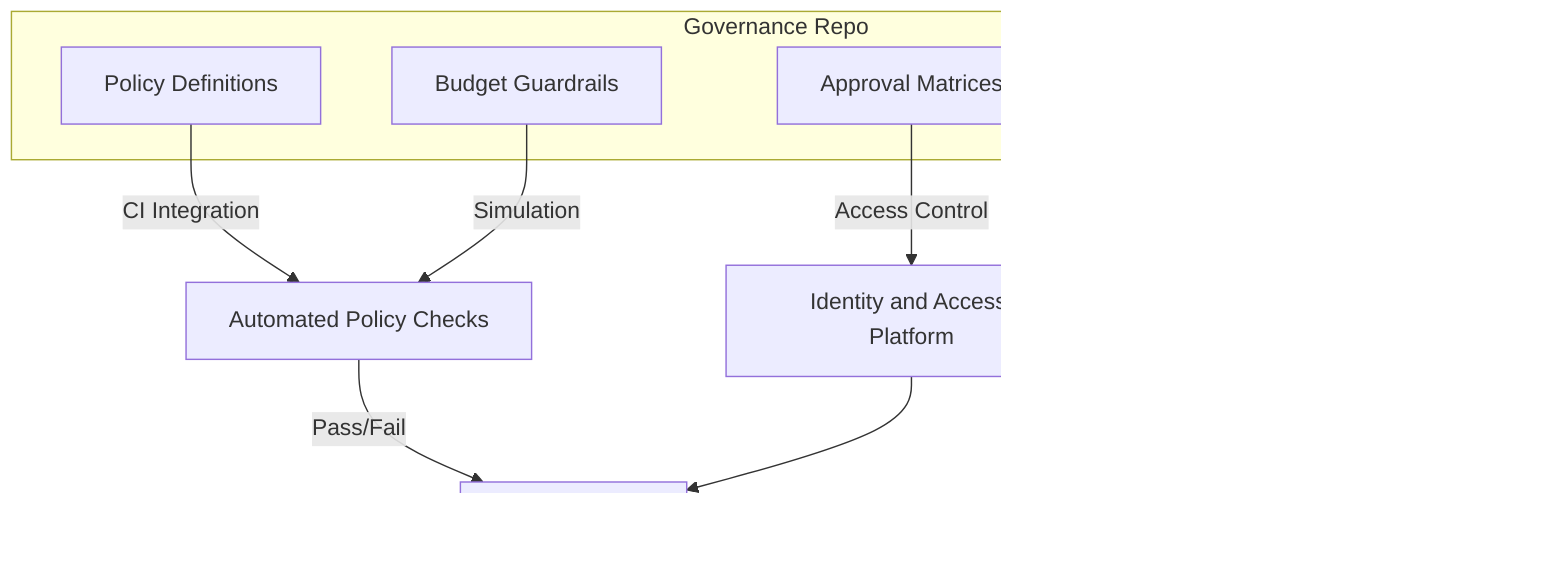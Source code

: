 %% Governance repository automation flow
graph TD
    subgraph Governance Repo
        Policy[Policy Definitions]:::kv-primary
        Guardrails[Budget Guardrails]:::kv-accent
        Playbooks[Escalation Playbooks]:::kv-accent
        Roles[Approval Matrices]:::kv-highlight
    end

    Policy -->|CI Integration| Checks[Automated Policy Checks]:::kv-highlight
    Guardrails -->|Simulation| Checks
    Playbooks -->|Incident Automation| Workflow[Incident Workflow Engine]:::kv-accent
    Roles -->|Access Control| IAM[Identity and Access Platform]:::kv-accent

    Checks -->|Pass/Fail| PR[Pull Requests]:::kv-primary
    Workflow --> Response[Executive Response Team]:::kv-muted
    IAM --> PR